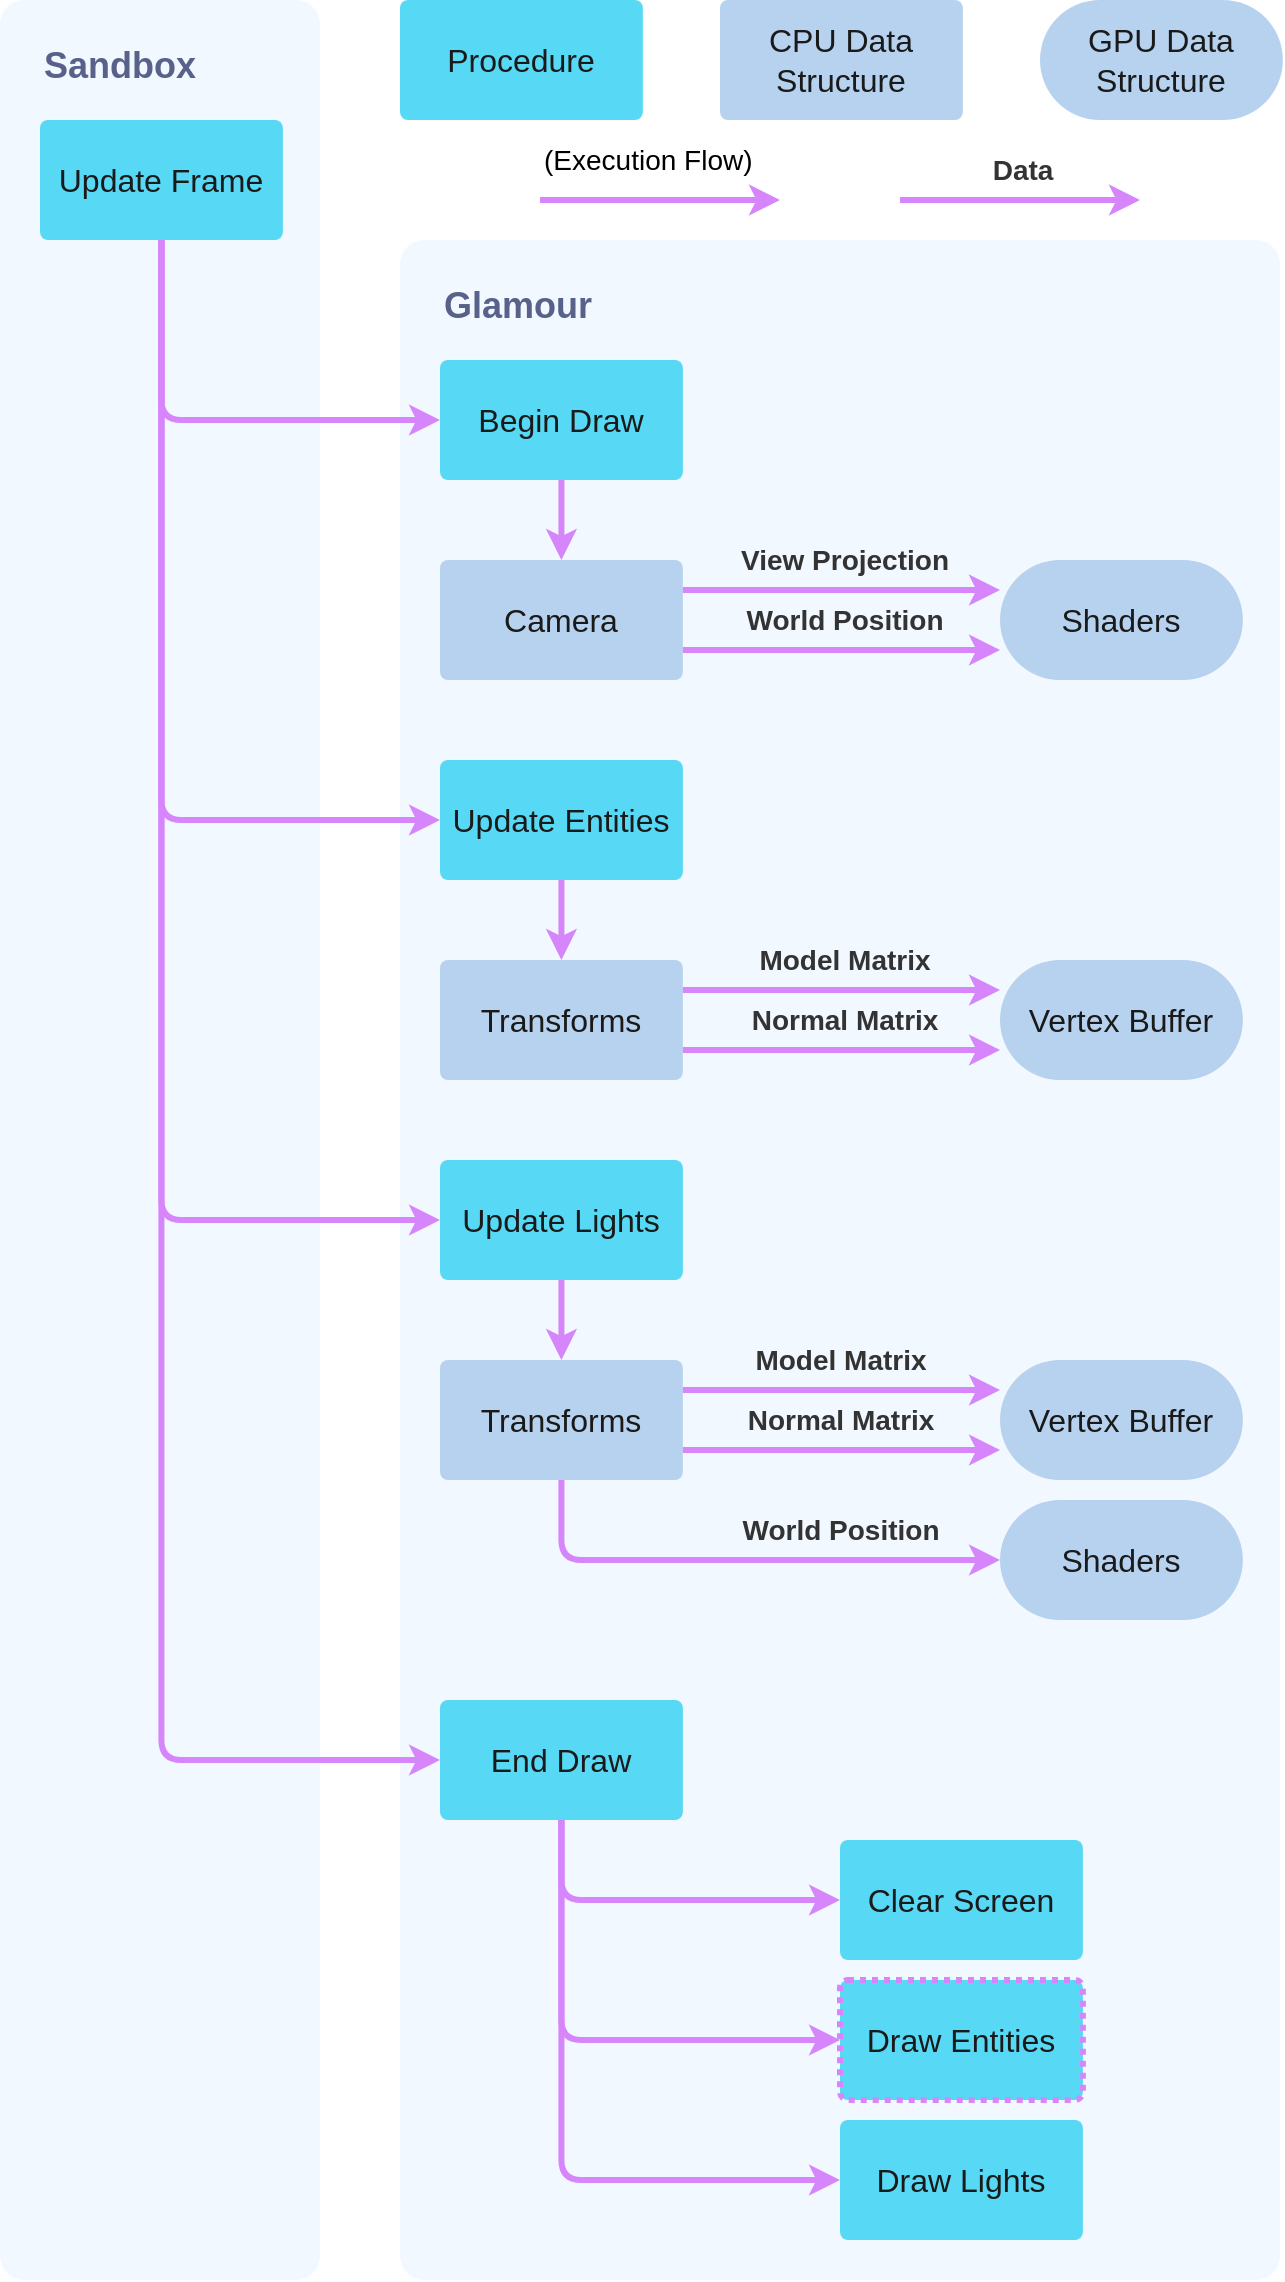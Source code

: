 <mxfile version="13.0.3" type="device"><diagram id="iDX2lyzWs1RH0rqQRt8K" name="Page-1"><mxGraphModel dx="2100" dy="1180" grid="1" gridSize="10" guides="1" tooltips="1" connect="1" arrows="1" fold="1" page="0" pageScale="1" pageWidth="827" pageHeight="1169" math="0" shadow="0"><root><mxCell id="0"/><mxCell id="1" parent="0"/><mxCell id="uHR_hZ59p3-VxYYgGRU3-44" value="" style="rounded=1;whiteSpace=wrap;html=1;strokeColor=none;fillColor=#F2F8FF;shadow=0;arcSize=24;container=1;absoluteArcSize=1;collapsible=0;autosize=0;part=0;backgroundOutline=0;resizeWidth=0;treeFolding=0;treeMoving=0;moveCells=0;snapToPoint=0;perimeter=rectanglePerimeter;portConstraintRotation=0;noLabel=0;labelBackgroundColor=none;fontFamily=Arial;fontSize=16;fontColor=#1A1A1A;expand=0;recursiveResize=0;" vertex="1" parent="1"><mxGeometry x="-640" width="160" height="1140" as="geometry"><mxRectangle x="70" y="560" width="50" height="40" as="alternateBounds"/></mxGeometry></mxCell><mxCell id="uHR_hZ59p3-VxYYgGRU3-45" value="Sandbox" style="text;strokeColor=none;fillColor=none;align=left;verticalAlign=middle;rounded=0;labelBackgroundColor=none;fontFamily=Arial;fontSize=18;fontStyle=1;html=1;whiteSpace=wrap;labelBorderColor=none;fontColor=#57618A;" vertex="1" parent="uHR_hZ59p3-VxYYgGRU3-44"><mxGeometry x="19.998" y="20" width="62.222" height="26.25" as="geometry"/></mxCell><mxCell id="uHR_hZ59p3-VxYYgGRU3-67" value="Update Frame" style="rounded=1;whiteSpace=wrap;strokeColor=none;fillColor=#57D8F5;shadow=0;arcSize=8;absoluteArcSize=1;fontSize=16;fontColor=#1A1A1A;fontStyle=0;html=1;labelBackgroundColor=none;" vertex="1" parent="uHR_hZ59p3-VxYYgGRU3-44"><mxGeometry x="20.0" y="60" width="121.43" height="60" as="geometry"/></mxCell><mxCell id="uHR_hZ59p3-VxYYgGRU3-46" value="" style="rounded=1;whiteSpace=wrap;html=1;strokeColor=none;fillColor=#F2F8FF;shadow=0;arcSize=24;container=1;absoluteArcSize=1;collapsible=0;autosize=0;part=0;backgroundOutline=0;resizeWidth=0;treeFolding=0;treeMoving=0;moveCells=0;snapToPoint=0;perimeter=rectanglePerimeter;portConstraintRotation=0;noLabel=0;labelBackgroundColor=none;fontFamily=Arial;fontSize=16;fontColor=#1A1A1A;expand=0;recursiveResize=0;" vertex="1" parent="1"><mxGeometry x="-440" y="120" width="440" height="1020" as="geometry"><mxRectangle x="70" y="560" width="50" height="40" as="alternateBounds"/></mxGeometry></mxCell><mxCell id="uHR_hZ59p3-VxYYgGRU3-47" value="Glamour" style="text;strokeColor=none;fillColor=none;align=left;verticalAlign=middle;rounded=0;labelBackgroundColor=none;fontFamily=Arial;fontSize=18;fontStyle=1;html=1;whiteSpace=wrap;labelBorderColor=none;fontColor=#57618A;" vertex="1" parent="uHR_hZ59p3-VxYYgGRU3-46"><mxGeometry x="19.998" y="20" width="62.222" height="26.25" as="geometry"/></mxCell><mxCell id="uHR_hZ59p3-VxYYgGRU3-21" value="Update Lights" style="rounded=1;whiteSpace=wrap;strokeColor=none;fillColor=#57D8F5;shadow=0;arcSize=8;absoluteArcSize=1;fontSize=16;fontColor=#1A1A1A;fontStyle=0;html=1;" vertex="1" parent="uHR_hZ59p3-VxYYgGRU3-46"><mxGeometry x="20.0" y="460" width="121.43" height="60" as="geometry"/></mxCell><mxCell id="uHR_hZ59p3-VxYYgGRU3-40" value="Update Entities" style="rounded=1;whiteSpace=wrap;strokeColor=none;fillColor=#57D8F5;shadow=0;arcSize=8;absoluteArcSize=1;fontSize=16;fontColor=#1A1A1A;fontStyle=0;html=1;" vertex="1" parent="uHR_hZ59p3-VxYYgGRU3-46"><mxGeometry x="20.0" y="260" width="121.43" height="60" as="geometry"/></mxCell><mxCell id="uHR_hZ59p3-VxYYgGRU3-32" value="Camera" style="rounded=1;whiteSpace=wrap;strokeColor=none;fillColor=#B7D2EF;shadow=0;arcSize=8;absoluteArcSize=1;fontSize=16;fontColor=#1A1A1A;fontStyle=0;html=1;" vertex="1" parent="uHR_hZ59p3-VxYYgGRU3-46"><mxGeometry x="20.0" y="160" width="121.43" height="60" as="geometry"/></mxCell><mxCell id="uHR_hZ59p3-VxYYgGRU3-16" value="Begin Draw" style="rounded=1;whiteSpace=wrap;strokeColor=none;fillColor=#57D8F5;shadow=0;arcSize=8;absoluteArcSize=1;fontSize=16;fontColor=#1A1A1A;fontStyle=0;html=1;" vertex="1" parent="uHR_hZ59p3-VxYYgGRU3-46"><mxGeometry x="20.0" y="60" width="121.43" height="60" as="geometry"/></mxCell><mxCell id="uHR_hZ59p3-VxYYgGRU3-30" style="edgeStyle=none;rounded=1;jumpSize=6;orthogonalLoop=1;jettySize=auto;html=1;strokeColor=#D686FA;strokeWidth=3;fillColor=#F787FF;fontFamily=Arial;fontSize=14;fontStyle=1" edge="1" parent="uHR_hZ59p3-VxYYgGRU3-46" source="uHR_hZ59p3-VxYYgGRU3-16" target="uHR_hZ59p3-VxYYgGRU3-32"><mxGeometry relative="1" as="geometry"><mxPoint x="621.43" y="190" as="sourcePoint"/><mxPoint x="835.66" y="140" as="targetPoint"/></mxGeometry></mxCell><mxCell id="uHR_hZ59p3-VxYYgGRU3-31" value="&lt;p style=&quot;line-height: 110%&quot;&gt;&lt;br&gt;&lt;/p&gt;" style="text;align=center;verticalAlign=middle;resizable=0;points=[];labelBackgroundColor=#ffffff;fontSize=14;fontFamily=Arial;spacing=2;spacingRight=0;html=1;fontStyle=1" vertex="1" connectable="0" parent="uHR_hZ59p3-VxYYgGRU3-30"><mxGeometry x="-0.093" y="1" relative="1" as="geometry"><mxPoint y="1" as="offset"/></mxGeometry></mxCell><mxCell id="uHR_hZ59p3-VxYYgGRU3-27" value="Shaders" style="rounded=1;whiteSpace=wrap;strokeColor=none;fillColor=#B7D2EF;shadow=0;arcSize=121;absoluteArcSize=1;fontSize=16;fontColor=#1A1A1A;fontStyle=0;html=1;gradientColor=none;" vertex="1" parent="uHR_hZ59p3-VxYYgGRU3-46"><mxGeometry x="300.0" y="160" width="121.43" height="60" as="geometry"/></mxCell><mxCell id="uHR_hZ59p3-VxYYgGRU3-33" style="edgeStyle=none;rounded=1;jumpSize=6;orthogonalLoop=1;jettySize=auto;html=1;strokeColor=#D686FA;strokeWidth=3;fillColor=#F787FF;fontFamily=Arial;fontSize=14;fontStyle=1;exitX=1;exitY=0.25;exitDx=0;exitDy=0;entryX=0;entryY=0.25;entryDx=0;entryDy=0;" edge="1" parent="uHR_hZ59p3-VxYYgGRU3-46" source="uHR_hZ59p3-VxYYgGRU3-32" target="uHR_hZ59p3-VxYYgGRU3-27"><mxGeometry relative="1" as="geometry"><mxPoint x="840" y="300" as="sourcePoint"/><mxPoint x="1020" y="300" as="targetPoint"/></mxGeometry></mxCell><mxCell id="uHR_hZ59p3-VxYYgGRU3-34" value="&lt;p style=&quot;line-height: 110%&quot;&gt;&lt;br&gt;&lt;/p&gt;" style="text;align=center;verticalAlign=middle;resizable=0;points=[];labelBackgroundColor=#ffffff;fontSize=14;fontFamily=Arial;spacing=2;spacingRight=0;html=1;fontStyle=1" vertex="1" connectable="0" parent="uHR_hZ59p3-VxYYgGRU3-33"><mxGeometry x="-0.093" y="1" relative="1" as="geometry"><mxPoint y="1" as="offset"/></mxGeometry></mxCell><mxCell id="uHR_hZ59p3-VxYYgGRU3-35" value="&lt;font color=&quot;#333333&quot;&gt;&lt;b&gt;View Projection&lt;/b&gt;&lt;/font&gt;" style="text;html=1;align=center;verticalAlign=middle;resizable=0;points=[];labelBackgroundColor=none;fontSize=14;fontFamily=Arial;" vertex="1" connectable="0" parent="uHR_hZ59p3-VxYYgGRU3-33"><mxGeometry x="0.018" y="1" relative="1" as="geometry"><mxPoint y="-14" as="offset"/></mxGeometry></mxCell><mxCell id="uHR_hZ59p3-VxYYgGRU3-37" style="edgeStyle=none;rounded=1;jumpSize=6;orthogonalLoop=1;jettySize=auto;html=1;strokeColor=#D686FA;strokeWidth=3;fillColor=#F787FF;fontFamily=Arial;fontSize=14;fontStyle=1;exitX=1;exitY=0.75;exitDx=0;exitDy=0;entryX=0;entryY=0.75;entryDx=0;entryDy=0;" edge="1" parent="uHR_hZ59p3-VxYYgGRU3-46" source="uHR_hZ59p3-VxYYgGRU3-32" target="uHR_hZ59p3-VxYYgGRU3-27"><mxGeometry relative="1" as="geometry"><mxPoint x="841.43" y="178.832" as="sourcePoint"/><mxPoint x="920" y="300" as="targetPoint"/></mxGeometry></mxCell><mxCell id="uHR_hZ59p3-VxYYgGRU3-38" value="&lt;p style=&quot;line-height: 110%&quot;&gt;&lt;br&gt;&lt;/p&gt;" style="text;align=center;verticalAlign=middle;resizable=0;points=[];labelBackgroundColor=#ffffff;fontSize=14;fontFamily=Arial;spacing=2;spacingRight=0;html=1;fontStyle=1" vertex="1" connectable="0" parent="uHR_hZ59p3-VxYYgGRU3-37"><mxGeometry x="-0.093" y="1" relative="1" as="geometry"><mxPoint y="1" as="offset"/></mxGeometry></mxCell><mxCell id="uHR_hZ59p3-VxYYgGRU3-39" value="&lt;b style=&quot;line-height: 180%&quot;&gt;&lt;font color=&quot;#333333&quot;&gt;World Position&lt;/font&gt;&lt;/b&gt;" style="text;html=1;align=center;verticalAlign=middle;resizable=0;points=[];labelBackgroundColor=none;fontSize=14;fontFamily=Arial;labelBorderColor=none;" vertex="1" connectable="0" parent="uHR_hZ59p3-VxYYgGRU3-37"><mxGeometry x="0.018" y="1" relative="1" as="geometry"><mxPoint y="-14" as="offset"/></mxGeometry></mxCell><mxCell id="uHR_hZ59p3-VxYYgGRU3-42" value="Transforms" style="rounded=1;whiteSpace=wrap;strokeColor=none;fillColor=#B7D2EF;shadow=0;arcSize=8;absoluteArcSize=1;fontSize=16;fontColor=#1A1A1A;fontStyle=0;html=1;" vertex="1" parent="uHR_hZ59p3-VxYYgGRU3-46"><mxGeometry x="20.0" y="360" width="121.43" height="60" as="geometry"/></mxCell><mxCell id="uHR_hZ59p3-VxYYgGRU3-57" style="edgeStyle=none;rounded=1;jumpSize=6;orthogonalLoop=1;jettySize=auto;html=1;strokeColor=#D686FA;strokeWidth=3;fillColor=#F787FF;fontFamily=Arial;fontSize=14;fontStyle=1" edge="1" parent="uHR_hZ59p3-VxYYgGRU3-46" source="uHR_hZ59p3-VxYYgGRU3-40" target="uHR_hZ59p3-VxYYgGRU3-42"><mxGeometry relative="1" as="geometry"><mxPoint x="-510" y="190" as="sourcePoint"/><mxPoint x="-330" y="190" as="targetPoint"/></mxGeometry></mxCell><mxCell id="uHR_hZ59p3-VxYYgGRU3-58" value="&lt;p style=&quot;line-height: 110%&quot;&gt;&lt;br&gt;&lt;/p&gt;" style="text;align=center;verticalAlign=middle;resizable=0;points=[];labelBackgroundColor=#ffffff;fontSize=14;fontFamily=Arial;spacing=2;spacingRight=0;html=1;fontStyle=1" vertex="1" connectable="0" parent="uHR_hZ59p3-VxYYgGRU3-57"><mxGeometry x="-0.093" y="1" relative="1" as="geometry"><mxPoint y="1" as="offset"/></mxGeometry></mxCell><mxCell id="uHR_hZ59p3-VxYYgGRU3-59" value="Vertex Buffer" style="rounded=1;whiteSpace=wrap;strokeColor=none;fillColor=#B7D2EF;shadow=0;arcSize=121;absoluteArcSize=1;fontSize=16;fontColor=#1A1A1A;fontStyle=0;html=1;" vertex="1" parent="uHR_hZ59p3-VxYYgGRU3-46"><mxGeometry x="300.0" y="360" width="121.43" height="60" as="geometry"/></mxCell><mxCell id="uHR_hZ59p3-VxYYgGRU3-60" style="edgeStyle=none;rounded=1;jumpSize=6;orthogonalLoop=1;jettySize=auto;html=1;strokeColor=#D686FA;strokeWidth=3;fillColor=#F787FF;fontFamily=Arial;fontSize=14;fontStyle=1;exitX=1;exitY=0.25;exitDx=0;exitDy=0;entryX=0;entryY=0.25;entryDx=0;entryDy=0;" edge="1" parent="uHR_hZ59p3-VxYYgGRU3-46" source="uHR_hZ59p3-VxYYgGRU3-42" target="uHR_hZ59p3-VxYYgGRU3-59"><mxGeometry relative="1" as="geometry"><mxPoint x="190.0" y="310" as="sourcePoint"/><mxPoint x="358.57" y="310" as="targetPoint"/></mxGeometry></mxCell><mxCell id="uHR_hZ59p3-VxYYgGRU3-61" value="&lt;p style=&quot;line-height: 110%&quot;&gt;&lt;br&gt;&lt;/p&gt;" style="text;align=center;verticalAlign=middle;resizable=0;points=[];labelBackgroundColor=#ffffff;fontSize=14;fontFamily=Arial;spacing=2;spacingRight=0;html=1;fontStyle=1" vertex="1" connectable="0" parent="uHR_hZ59p3-VxYYgGRU3-60"><mxGeometry x="-0.093" y="1" relative="1" as="geometry"><mxPoint y="1" as="offset"/></mxGeometry></mxCell><mxCell id="uHR_hZ59p3-VxYYgGRU3-62" value="&lt;font color=&quot;#333333&quot;&gt;&lt;b&gt;Model Matrix&lt;/b&gt;&lt;/font&gt;" style="text;html=1;align=center;verticalAlign=middle;resizable=0;points=[];labelBackgroundColor=none;fontSize=14;fontFamily=Arial;labelBorderColor=none;" vertex="1" connectable="0" parent="uHR_hZ59p3-VxYYgGRU3-60"><mxGeometry x="0.018" y="1" relative="1" as="geometry"><mxPoint y="-14" as="offset"/></mxGeometry></mxCell><mxCell id="uHR_hZ59p3-VxYYgGRU3-63" style="edgeStyle=none;rounded=1;jumpSize=6;orthogonalLoop=1;jettySize=auto;html=1;strokeColor=#D686FA;strokeWidth=3;fillColor=#F787FF;fontFamily=Arial;fontSize=14;fontStyle=1;exitX=1;exitY=0.75;exitDx=0;exitDy=0;entryX=0;entryY=0.75;entryDx=0;entryDy=0;" edge="1" parent="uHR_hZ59p3-VxYYgGRU3-46" source="uHR_hZ59p3-VxYYgGRU3-42" target="uHR_hZ59p3-VxYYgGRU3-59"><mxGeometry relative="1" as="geometry"><mxPoint x="151.43" y="385" as="sourcePoint"/><mxPoint x="320" y="385" as="targetPoint"/></mxGeometry></mxCell><mxCell id="uHR_hZ59p3-VxYYgGRU3-64" value="&lt;p style=&quot;line-height: 110%&quot;&gt;&lt;br&gt;&lt;/p&gt;" style="text;align=center;verticalAlign=middle;resizable=0;points=[];labelBackgroundColor=#ffffff;fontSize=14;fontFamily=Arial;spacing=2;spacingRight=0;html=1;fontStyle=1" vertex="1" connectable="0" parent="uHR_hZ59p3-VxYYgGRU3-63"><mxGeometry x="-0.093" y="1" relative="1" as="geometry"><mxPoint y="1" as="offset"/></mxGeometry></mxCell><mxCell id="uHR_hZ59p3-VxYYgGRU3-65" value="&lt;font color=&quot;#333333&quot;&gt;&lt;b&gt;Normal Matrix&lt;/b&gt;&lt;/font&gt;" style="text;html=1;align=center;verticalAlign=middle;resizable=0;points=[];labelBackgroundColor=none;fontSize=14;fontFamily=Arial;labelBorderColor=none;" vertex="1" connectable="0" parent="uHR_hZ59p3-VxYYgGRU3-63"><mxGeometry x="0.018" y="1" relative="1" as="geometry"><mxPoint y="-14" as="offset"/></mxGeometry></mxCell><mxCell id="uHR_hZ59p3-VxYYgGRU3-74" value="Transforms" style="rounded=1;whiteSpace=wrap;strokeColor=none;fillColor=#B7D2EF;shadow=0;arcSize=8;absoluteArcSize=1;fontSize=16;fontColor=#1A1A1A;fontStyle=0;html=1;" vertex="1" parent="uHR_hZ59p3-VxYYgGRU3-46"><mxGeometry x="20.0" y="560" width="121.43" height="60" as="geometry"/></mxCell><mxCell id="uHR_hZ59p3-VxYYgGRU3-75" value="Vertex Buffer" style="rounded=1;whiteSpace=wrap;strokeColor=none;fillColor=#B7D2EF;shadow=0;arcSize=121;absoluteArcSize=1;fontSize=16;fontColor=#1A1A1A;fontStyle=0;html=1;" vertex="1" parent="uHR_hZ59p3-VxYYgGRU3-46"><mxGeometry x="300.0" y="560" width="121.43" height="60" as="geometry"/></mxCell><mxCell id="uHR_hZ59p3-VxYYgGRU3-76" style="edgeStyle=orthogonalEdgeStyle;rounded=1;jumpSize=6;orthogonalLoop=1;jettySize=auto;html=1;strokeColor=#D686FA;strokeWidth=3;fillColor=#F787FF;fontFamily=Arial;fontSize=14;fontStyle=1;entryX=0;entryY=0.25;entryDx=0;entryDy=0;exitX=1;exitY=0.25;exitDx=0;exitDy=0;" edge="1" parent="uHR_hZ59p3-VxYYgGRU3-46" source="uHR_hZ59p3-VxYYgGRU3-74" target="uHR_hZ59p3-VxYYgGRU3-75"><mxGeometry relative="1" as="geometry"><mxPoint x="630" y="510" as="sourcePoint"/><mxPoint x="798.57" y="510" as="targetPoint"/><Array as="points"><mxPoint x="200" y="575"/><mxPoint x="200" y="575"/></Array></mxGeometry></mxCell><mxCell id="uHR_hZ59p3-VxYYgGRU3-77" value="&lt;p style=&quot;line-height: 110%&quot;&gt;&lt;br&gt;&lt;/p&gt;" style="text;align=center;verticalAlign=middle;resizable=0;points=[];labelBackgroundColor=#ffffff;fontSize=14;fontFamily=Arial;spacing=2;spacingRight=0;html=1;fontStyle=1" vertex="1" connectable="0" parent="uHR_hZ59p3-VxYYgGRU3-76"><mxGeometry x="-0.093" y="1" relative="1" as="geometry"><mxPoint y="1" as="offset"/></mxGeometry></mxCell><mxCell id="uHR_hZ59p3-VxYYgGRU3-78" value="&lt;font color=&quot;#333333&quot;&gt;&lt;b&gt;Model Matrix&lt;/b&gt;&lt;/font&gt;" style="text;html=1;align=center;verticalAlign=middle;resizable=0;points=[];labelBackgroundColor=none;fontSize=14;fontFamily=Arial;labelBorderColor=none;" vertex="1" connectable="0" parent="uHR_hZ59p3-VxYYgGRU3-76"><mxGeometry x="0.018" y="1" relative="1" as="geometry"><mxPoint x="-2.61" y="-14" as="offset"/></mxGeometry></mxCell><mxCell id="uHR_hZ59p3-VxYYgGRU3-79" style="edgeStyle=orthogonalEdgeStyle;rounded=1;jumpSize=6;orthogonalLoop=1;jettySize=auto;html=1;strokeColor=#D686FA;strokeWidth=3;fillColor=#F787FF;fontFamily=Arial;fontSize=14;fontStyle=1;entryX=0;entryY=0.75;entryDx=0;entryDy=0;exitX=1;exitY=0.75;exitDx=0;exitDy=0;" edge="1" parent="uHR_hZ59p3-VxYYgGRU3-46" source="uHR_hZ59p3-VxYYgGRU3-74" target="uHR_hZ59p3-VxYYgGRU3-75"><mxGeometry relative="1" as="geometry"><mxPoint x="150" y="605" as="sourcePoint"/><mxPoint x="760" y="585" as="targetPoint"/><Array as="points"/></mxGeometry></mxCell><mxCell id="uHR_hZ59p3-VxYYgGRU3-80" value="&lt;p style=&quot;line-height: 110%&quot;&gt;&lt;br&gt;&lt;/p&gt;" style="text;align=center;verticalAlign=middle;resizable=0;points=[];labelBackgroundColor=#ffffff;fontSize=14;fontFamily=Arial;spacing=2;spacingRight=0;html=1;fontStyle=1" vertex="1" connectable="0" parent="uHR_hZ59p3-VxYYgGRU3-79"><mxGeometry x="-0.093" y="1" relative="1" as="geometry"><mxPoint y="1" as="offset"/></mxGeometry></mxCell><mxCell id="uHR_hZ59p3-VxYYgGRU3-81" value="&lt;font color=&quot;#333333&quot;&gt;&lt;b&gt;Normal Matrix&lt;/b&gt;&lt;/font&gt;" style="text;html=1;align=center;verticalAlign=middle;resizable=0;points=[];labelBackgroundColor=none;fontSize=14;fontFamily=Arial;labelBorderColor=none;" vertex="1" connectable="0" parent="uHR_hZ59p3-VxYYgGRU3-79"><mxGeometry x="0.018" y="1" relative="1" as="geometry"><mxPoint x="-2.61" y="-14" as="offset"/></mxGeometry></mxCell><mxCell id="uHR_hZ59p3-VxYYgGRU3-82" style="edgeStyle=none;rounded=1;jumpSize=6;orthogonalLoop=1;jettySize=auto;html=1;strokeColor=#D686FA;strokeWidth=3;fillColor=#F787FF;fontFamily=Arial;fontSize=14;fontStyle=1" edge="1" parent="uHR_hZ59p3-VxYYgGRU3-46" source="uHR_hZ59p3-VxYYgGRU3-21" target="uHR_hZ59p3-VxYYgGRU3-74"><mxGeometry relative="1" as="geometry"><mxPoint x="90.715" y="330" as="sourcePoint"/><mxPoint x="90.715" y="370" as="targetPoint"/></mxGeometry></mxCell><mxCell id="uHR_hZ59p3-VxYYgGRU3-83" value="&lt;p style=&quot;line-height: 110%&quot;&gt;&lt;br&gt;&lt;/p&gt;" style="text;align=center;verticalAlign=middle;resizable=0;points=[];labelBackgroundColor=#ffffff;fontSize=14;fontFamily=Arial;spacing=2;spacingRight=0;html=1;fontStyle=1" vertex="1" connectable="0" parent="uHR_hZ59p3-VxYYgGRU3-82"><mxGeometry x="-0.093" y="1" relative="1" as="geometry"><mxPoint y="1" as="offset"/></mxGeometry></mxCell><mxCell id="uHR_hZ59p3-VxYYgGRU3-87" value="Shaders" style="rounded=1;whiteSpace=wrap;strokeColor=none;fillColor=#B7D2EF;shadow=0;arcSize=121;absoluteArcSize=1;fontSize=16;fontColor=#1A1A1A;fontStyle=0;html=1;" vertex="1" parent="uHR_hZ59p3-VxYYgGRU3-46"><mxGeometry x="300.0" y="630" width="121.43" height="60" as="geometry"/></mxCell><mxCell id="uHR_hZ59p3-VxYYgGRU3-91" style="edgeStyle=orthogonalEdgeStyle;rounded=1;jumpSize=6;orthogonalLoop=1;jettySize=auto;html=1;strokeColor=#D686FA;strokeWidth=3;fillColor=#F787FF;fontFamily=Arial;fontSize=14;fontStyle=1;" edge="1" parent="uHR_hZ59p3-VxYYgGRU3-46" source="uHR_hZ59p3-VxYYgGRU3-74" target="uHR_hZ59p3-VxYYgGRU3-87"><mxGeometry relative="1" as="geometry"><mxPoint x="140.71" y="690" as="sourcePoint"/><mxPoint x="1199.28" y="685" as="targetPoint"/><Array as="points"><mxPoint x="81" y="660"/></Array></mxGeometry></mxCell><mxCell id="uHR_hZ59p3-VxYYgGRU3-92" value="&lt;p style=&quot;line-height: 110%&quot;&gt;&lt;br&gt;&lt;/p&gt;" style="text;align=center;verticalAlign=middle;resizable=0;points=[];labelBackgroundColor=#ffffff;fontSize=14;fontFamily=Arial;spacing=2;spacingRight=0;html=1;fontStyle=1" vertex="1" connectable="0" parent="uHR_hZ59p3-VxYYgGRU3-91"><mxGeometry x="-0.093" y="1" relative="1" as="geometry"><mxPoint y="1" as="offset"/></mxGeometry></mxCell><mxCell id="uHR_hZ59p3-VxYYgGRU3-93" value="&lt;font color=&quot;#333333&quot;&gt;&lt;b&gt;World Position&lt;/b&gt;&lt;/font&gt;" style="text;html=1;align=center;verticalAlign=middle;resizable=0;points=[];labelBackgroundColor=none;fontSize=14;fontFamily=Arial;labelBorderColor=none;" vertex="1" connectable="0" parent="uHR_hZ59p3-VxYYgGRU3-91"><mxGeometry x="0.018" y="1" relative="1" as="geometry"><mxPoint x="47.53" y="-14" as="offset"/></mxGeometry></mxCell><mxCell id="uHR_hZ59p3-VxYYgGRU3-96" value="End Draw" style="rounded=1;whiteSpace=wrap;strokeColor=none;fillColor=#57D8F5;shadow=0;arcSize=8;absoluteArcSize=1;fontSize=16;fontColor=#1A1A1A;fontStyle=0;html=1;" vertex="1" parent="uHR_hZ59p3-VxYYgGRU3-46"><mxGeometry x="20.0" y="730" width="121.43" height="60" as="geometry"/></mxCell><mxCell id="uHR_hZ59p3-VxYYgGRU3-99" value="Clear Screen" style="rounded=1;whiteSpace=wrap;strokeColor=none;fillColor=#57D8F5;shadow=0;arcSize=8;absoluteArcSize=1;fontSize=16;fontColor=#1A1A1A;fontStyle=0;html=1;" vertex="1" parent="uHR_hZ59p3-VxYYgGRU3-46"><mxGeometry x="220.0" y="800" width="121.43" height="60" as="geometry"/></mxCell><mxCell id="uHR_hZ59p3-VxYYgGRU3-100" value="Draw Entities" style="rounded=1;whiteSpace=wrap;strokeColor=#D686FA;fillColor=#57D8F5;shadow=0;arcSize=8;absoluteArcSize=1;fontSize=16;fontColor=#1A1A1A;fontStyle=0;html=1;gradientColor=none;strokeWidth=3;dashed=1;dashPattern=1 1;" vertex="1" parent="uHR_hZ59p3-VxYYgGRU3-46"><mxGeometry x="220.0" y="870" width="121.43" height="60" as="geometry"/></mxCell><mxCell id="uHR_hZ59p3-VxYYgGRU3-101" style="edgeStyle=orthogonalEdgeStyle;rounded=1;jumpSize=6;orthogonalLoop=1;jettySize=auto;html=1;strokeColor=#D686FA;strokeWidth=3;fillColor=#F787FF;fontFamily=Arial;fontSize=14;fontStyle=1;entryX=0;entryY=0.5;entryDx=0;entryDy=0;" edge="1" parent="uHR_hZ59p3-VxYYgGRU3-46" source="uHR_hZ59p3-VxYYgGRU3-96" target="uHR_hZ59p3-VxYYgGRU3-99"><mxGeometry relative="1" as="geometry"><mxPoint x="69.996" y="805" as="sourcePoint"/><mxPoint x="209.21" y="895" as="targetPoint"/><Array as="points"><mxPoint x="81" y="830"/></Array></mxGeometry></mxCell><mxCell id="uHR_hZ59p3-VxYYgGRU3-102" value="&lt;p style=&quot;line-height: 110%&quot;&gt;&lt;br&gt;&lt;/p&gt;" style="text;align=center;verticalAlign=middle;resizable=0;points=[];labelBackgroundColor=#ffffff;fontSize=14;fontFamily=Arial;spacing=2;spacingRight=0;html=1;fontStyle=1" vertex="1" connectable="0" parent="uHR_hZ59p3-VxYYgGRU3-101"><mxGeometry x="-0.093" y="1" relative="1" as="geometry"><mxPoint y="1" as="offset"/></mxGeometry></mxCell><mxCell id="uHR_hZ59p3-VxYYgGRU3-103" style="edgeStyle=orthogonalEdgeStyle;rounded=1;jumpSize=6;orthogonalLoop=1;jettySize=auto;html=1;strokeColor=#D686FA;strokeWidth=3;fillColor=#F787FF;fontFamily=Arial;fontSize=14;fontStyle=1;entryX=0;entryY=0.5;entryDx=0;entryDy=0;" edge="1" parent="uHR_hZ59p3-VxYYgGRU3-46" source="uHR_hZ59p3-VxYYgGRU3-96" target="uHR_hZ59p3-VxYYgGRU3-100"><mxGeometry relative="1" as="geometry"><mxPoint x="90.2" y="790" as="sourcePoint"/><mxPoint x="319.28" y="860" as="targetPoint"/><Array as="points"><mxPoint x="81" y="900"/></Array></mxGeometry></mxCell><mxCell id="uHR_hZ59p3-VxYYgGRU3-104" value="&lt;p style=&quot;line-height: 110%&quot;&gt;&lt;br&gt;&lt;/p&gt;" style="text;align=center;verticalAlign=middle;resizable=0;points=[];labelBackgroundColor=#ffffff;fontSize=14;fontFamily=Arial;spacing=2;spacingRight=0;html=1;fontStyle=1" vertex="1" connectable="0" parent="uHR_hZ59p3-VxYYgGRU3-103"><mxGeometry x="-0.093" y="1" relative="1" as="geometry"><mxPoint y="1" as="offset"/></mxGeometry></mxCell><mxCell id="uHR_hZ59p3-VxYYgGRU3-105" value="Draw Lights" style="rounded=1;whiteSpace=wrap;strokeColor=none;fillColor=#57D8F5;shadow=0;arcSize=8;absoluteArcSize=1;fontSize=16;fontColor=#1A1A1A;fontStyle=0;html=1;" vertex="1" parent="uHR_hZ59p3-VxYYgGRU3-46"><mxGeometry x="220.0" y="940" width="121.43" height="60" as="geometry"/></mxCell><mxCell id="uHR_hZ59p3-VxYYgGRU3-106" style="edgeStyle=orthogonalEdgeStyle;rounded=1;jumpSize=6;orthogonalLoop=1;jettySize=auto;html=1;strokeColor=#D686FA;strokeWidth=3;fillColor=#F787FF;fontFamily=Arial;fontSize=14;fontStyle=1;entryX=0;entryY=0.5;entryDx=0;entryDy=0;" edge="1" parent="uHR_hZ59p3-VxYYgGRU3-46" source="uHR_hZ59p3-VxYYgGRU3-96" target="uHR_hZ59p3-VxYYgGRU3-105"><mxGeometry relative="1" as="geometry"><mxPoint x="90.706" y="790" as="sourcePoint"/><mxPoint x="319.28" y="940" as="targetPoint"/><Array as="points"><mxPoint x="81" y="970"/></Array></mxGeometry></mxCell><mxCell id="uHR_hZ59p3-VxYYgGRU3-107" value="&lt;p style=&quot;line-height: 110%&quot;&gt;&lt;br&gt;&lt;/p&gt;" style="text;align=center;verticalAlign=middle;resizable=0;points=[];labelBackgroundColor=#ffffff;fontSize=14;fontFamily=Arial;spacing=2;spacingRight=0;html=1;fontStyle=1" vertex="1" connectable="0" parent="uHR_hZ59p3-VxYYgGRU3-106"><mxGeometry x="-0.093" y="1" relative="1" as="geometry"><mxPoint y="1" as="offset"/></mxGeometry></mxCell><mxCell id="uHR_hZ59p3-VxYYgGRU3-53" style="edgeStyle=orthogonalEdgeStyle;rounded=1;jumpSize=6;orthogonalLoop=1;jettySize=auto;html=1;strokeColor=#D686FA;strokeWidth=3;fillColor=#F787FF;fontFamily=Arial;fontSize=14;fontStyle=1;elbow=vertical;" edge="1" parent="1" source="uHR_hZ59p3-VxYYgGRU3-67" target="uHR_hZ59p3-VxYYgGRU3-40"><mxGeometry relative="1" as="geometry"><mxPoint x="-499.28" y="290" as="sourcePoint"/><mxPoint x="-800" y="170" as="targetPoint"/><Array as="points"><mxPoint x="-559" y="410"/></Array></mxGeometry></mxCell><mxCell id="uHR_hZ59p3-VxYYgGRU3-54" value="&lt;p style=&quot;line-height: 110%&quot;&gt;&lt;br&gt;&lt;/p&gt;" style="text;align=center;verticalAlign=middle;resizable=0;points=[];labelBackgroundColor=#ffffff;fontSize=14;fontFamily=Arial;spacing=2;spacingRight=0;html=1;fontStyle=1" vertex="1" connectable="0" parent="uHR_hZ59p3-VxYYgGRU3-53"><mxGeometry x="-0.093" y="1" relative="1" as="geometry"><mxPoint y="1" as="offset"/></mxGeometry></mxCell><mxCell id="uHR_hZ59p3-VxYYgGRU3-68" style="edgeStyle=orthogonalEdgeStyle;rounded=1;jumpSize=6;orthogonalLoop=1;jettySize=auto;html=1;strokeColor=#D686FA;strokeWidth=3;fillColor=#F787FF;fontFamily=Arial;fontSize=14;fontStyle=1;elbow=vertical;" edge="1" parent="1" source="uHR_hZ59p3-VxYYgGRU3-67" target="uHR_hZ59p3-VxYYgGRU3-16"><mxGeometry relative="1" as="geometry"><mxPoint x="-880" y="150" as="sourcePoint"/><mxPoint x="-700" y="150" as="targetPoint"/><Array as="points"><mxPoint x="-559" y="210"/></Array></mxGeometry></mxCell><mxCell id="uHR_hZ59p3-VxYYgGRU3-69" value="&lt;p style=&quot;line-height: 110%&quot;&gt;&lt;br&gt;&lt;/p&gt;" style="text;align=center;verticalAlign=middle;resizable=0;points=[];labelBackgroundColor=#ffffff;fontSize=14;fontFamily=Arial;spacing=2;spacingRight=0;html=1;fontStyle=1" vertex="1" connectable="0" parent="uHR_hZ59p3-VxYYgGRU3-68"><mxGeometry x="-0.093" y="1" relative="1" as="geometry"><mxPoint y="1" as="offset"/></mxGeometry></mxCell><mxCell id="uHR_hZ59p3-VxYYgGRU3-72" style="edgeStyle=orthogonalEdgeStyle;rounded=1;jumpSize=6;orthogonalLoop=1;jettySize=auto;html=1;strokeColor=#D686FA;strokeWidth=3;fillColor=#F787FF;fontFamily=Arial;fontSize=14;fontStyle=1;elbow=vertical;" edge="1" parent="1" source="uHR_hZ59p3-VxYYgGRU3-67" target="uHR_hZ59p3-VxYYgGRU3-21"><mxGeometry relative="1" as="geometry"><mxPoint x="-498.57" y="490" as="sourcePoint"/><mxPoint x="-410" y="300" as="targetPoint"/><Array as="points"><mxPoint x="-559" y="610"/></Array></mxGeometry></mxCell><mxCell id="uHR_hZ59p3-VxYYgGRU3-73" value="&lt;p style=&quot;line-height: 110%&quot;&gt;&lt;br&gt;&lt;/p&gt;" style="text;align=center;verticalAlign=middle;resizable=0;points=[];labelBackgroundColor=#ffffff;fontSize=14;fontFamily=Arial;spacing=2;spacingRight=0;html=1;fontStyle=1" vertex="1" connectable="0" parent="uHR_hZ59p3-VxYYgGRU3-72"><mxGeometry x="-0.093" y="1" relative="1" as="geometry"><mxPoint y="1" as="offset"/></mxGeometry></mxCell><mxCell id="uHR_hZ59p3-VxYYgGRU3-97" style="edgeStyle=orthogonalEdgeStyle;rounded=1;jumpSize=6;orthogonalLoop=1;jettySize=auto;html=1;strokeColor=#D686FA;strokeWidth=3;fillColor=#F787FF;fontFamily=Arial;fontSize=14;fontStyle=1;elbow=vertical;entryX=0;entryY=0.5;entryDx=0;entryDy=0;" edge="1" parent="1" source="uHR_hZ59p3-VxYYgGRU3-67" target="uHR_hZ59p3-VxYYgGRU3-96"><mxGeometry relative="1" as="geometry"><mxPoint x="-549.264" y="130" as="sourcePoint"/><mxPoint x="-410" y="500" as="targetPoint"/><Array as="points"><mxPoint x="-559" y="880"/></Array></mxGeometry></mxCell><mxCell id="uHR_hZ59p3-VxYYgGRU3-98" value="&lt;p style=&quot;line-height: 110%&quot;&gt;&lt;br&gt;&lt;/p&gt;" style="text;align=center;verticalAlign=middle;resizable=0;points=[];labelBackgroundColor=#ffffff;fontSize=14;fontFamily=Arial;spacing=2;spacingRight=0;html=1;fontStyle=1" vertex="1" connectable="0" parent="uHR_hZ59p3-VxYYgGRU3-97"><mxGeometry x="-0.093" y="1" relative="1" as="geometry"><mxPoint y="1" as="offset"/></mxGeometry></mxCell><mxCell id="uHR_hZ59p3-VxYYgGRU3-114" value="Procedure" style="rounded=1;whiteSpace=wrap;strokeColor=none;fillColor=#57D8F5;shadow=0;arcSize=8;absoluteArcSize=1;fontSize=16;fontColor=#1A1A1A;fontStyle=0;html=1;" vertex="1" parent="1"><mxGeometry x="-440.0" width="121.43" height="60" as="geometry"/></mxCell><mxCell id="uHR_hZ59p3-VxYYgGRU3-115" value="CPU Data Structure" style="rounded=1;whiteSpace=wrap;strokeColor=none;fillColor=#B7D2EF;shadow=0;arcSize=8;absoluteArcSize=1;fontSize=16;fontColor=#1A1A1A;fontStyle=0;html=1;" vertex="1" parent="1"><mxGeometry x="-280.0" width="121.43" height="60" as="geometry"/></mxCell><mxCell id="uHR_hZ59p3-VxYYgGRU3-116" value="GPU Data Structure" style="rounded=1;whiteSpace=wrap;strokeColor=none;fillColor=#B7D2EF;shadow=0;arcSize=121;absoluteArcSize=1;fontSize=16;fontColor=#1A1A1A;fontStyle=0;html=1;gradientColor=none;" vertex="1" parent="1"><mxGeometry x="-120.0" width="121.43" height="60" as="geometry"/></mxCell><mxCell id="uHR_hZ59p3-VxYYgGRU3-117" value="&lt;span style=&quot;font-weight: normal&quot;&gt;(Execution Flow)&lt;/span&gt;" style="rounded=1;jumpSize=6;orthogonalLoop=1;jettySize=auto;html=1;strokeColor=#D686FA;strokeWidth=3;fillColor=#F787FF;fontFamily=Arial;fontSize=14;fontStyle=1;elbow=vertical;align=left;" edge="1" parent="1"><mxGeometry x="-1" y="20" relative="1" as="geometry"><mxPoint x="-370" y="100" as="sourcePoint"/><mxPoint x="-250" y="100" as="targetPoint"/><mxPoint as="offset"/></mxGeometry></mxCell><mxCell id="uHR_hZ59p3-VxYYgGRU3-118" value="&lt;p style=&quot;line-height: 110%&quot;&gt;&lt;br&gt;&lt;/p&gt;" style="text;align=center;verticalAlign=middle;resizable=0;points=[];labelBackgroundColor=#ffffff;fontSize=14;fontFamily=Arial;spacing=2;spacingRight=0;html=1;fontStyle=1" vertex="1" connectable="0" parent="uHR_hZ59p3-VxYYgGRU3-117"><mxGeometry x="-0.093" y="1" relative="1" as="geometry"><mxPoint y="1" as="offset"/></mxGeometry></mxCell><mxCell id="uHR_hZ59p3-VxYYgGRU3-119" style="edgeStyle=none;rounded=1;jumpSize=6;orthogonalLoop=1;jettySize=auto;html=1;strokeColor=#D686FA;strokeWidth=3;fillColor=#F787FF;fontFamily=Arial;fontSize=14;fontStyle=1;" edge="1" parent="1"><mxGeometry relative="1" as="geometry"><mxPoint x="-190.0" y="100" as="sourcePoint"/><mxPoint x="-70" y="100" as="targetPoint"/></mxGeometry></mxCell><mxCell id="uHR_hZ59p3-VxYYgGRU3-120" value="&lt;p style=&quot;line-height: 110%&quot;&gt;&lt;br&gt;&lt;/p&gt;" style="text;align=center;verticalAlign=middle;resizable=0;points=[];labelBackgroundColor=#ffffff;fontSize=14;fontFamily=Arial;spacing=2;spacingRight=0;html=1;fontStyle=1" vertex="1" connectable="0" parent="uHR_hZ59p3-VxYYgGRU3-119"><mxGeometry x="-0.093" y="1" relative="1" as="geometry"><mxPoint y="1" as="offset"/></mxGeometry></mxCell><mxCell id="uHR_hZ59p3-VxYYgGRU3-121" value="&lt;font color=&quot;#333333&quot;&gt;&lt;b&gt;Data&lt;/b&gt;&lt;/font&gt;" style="text;html=1;align=center;verticalAlign=middle;resizable=0;points=[];labelBackgroundColor=#ffffff;fontSize=14;fontFamily=Arial;" vertex="1" connectable="0" parent="uHR_hZ59p3-VxYYgGRU3-119"><mxGeometry x="0.018" y="1" relative="1" as="geometry"><mxPoint y="-14" as="offset"/></mxGeometry></mxCell></root></mxGraphModel></diagram></mxfile>